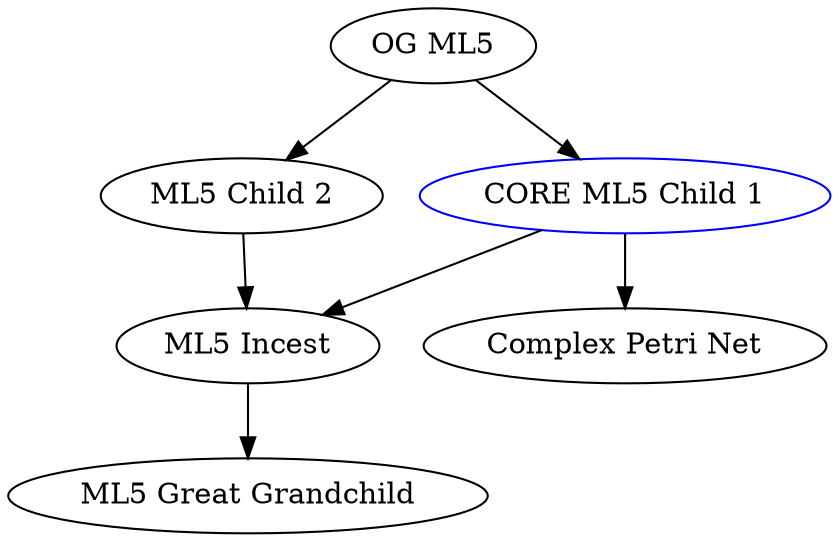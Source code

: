 digraph test
{
	"fe960d94-5928-4463-b0f8-c59072b5d449" [ color = "blue", label = "CORE ML5 Child 1" ]
	"c3339b12-bdd6-4bfd-8f25-080fcec6b981" [ label = "OG ML5" ]
	"c3339b12-bdd6-4bfd-8f25-080fcec6b981" -> "fe960d94-5928-4463-b0f8-c59072b5d449" 
	"4a558af6-8257-4728-af50-22d2f22e4d79" [ label = "ML5 Child 2" ]
	"c3339b12-bdd6-4bfd-8f25-080fcec6b981" -> "4a558af6-8257-4728-af50-22d2f22e4d79" 
	"1d7c0255-e376-4caa-b25c-585176a4c799" [ label = "ML5 Incest" ]
	"4a558af6-8257-4728-af50-22d2f22e4d79" -> "1d7c0255-e376-4caa-b25c-585176a4c799" 
	"fe960d94-5928-4463-b0f8-c59072b5d449" [ label = "CORE ML5 Child 1" ]
	"fe960d94-5928-4463-b0f8-c59072b5d449" -> "1d7c0255-e376-4caa-b25c-585176a4c799" 
	"09d57d96-4c46-423a-ae29-0f8da770b2b8" [ label = "Complex Petri Net" ]
	"fe960d94-5928-4463-b0f8-c59072b5d449" -> "09d57d96-4c46-423a-ae29-0f8da770b2b8" 
	"988366f1-6bce-4d7b-9859-86b7e77ac244" [ label = "ML5 Great Grandchild" ]
	"1d7c0255-e376-4caa-b25c-585176a4c799" -> "988366f1-6bce-4d7b-9859-86b7e77ac244" 
}